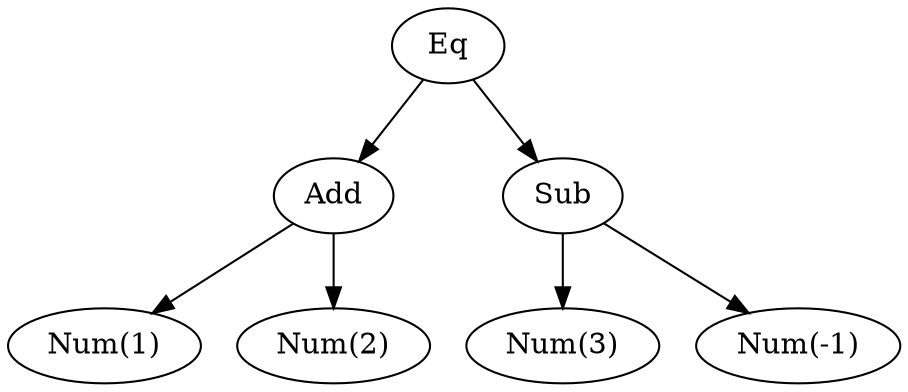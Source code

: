 digraph {
    one[label="Num(1)" class="value,disabled"]
    two[label="Num(2)" class="value,disabled"]
    add[label="Add" class="operator,disabled"]
    add -> one[class="disabled"]
    add -> two[class="disabled"]

    three[label="Num(3)" class="value"]
    negone[label="Num(-1)" class="value"]
    sub[label="Sub" class="operator"]
    sub -> three
    sub -> negone

    eq[label="Eq" class="operator,disabled"]
    eq -> add[class="disabled"]
    eq -> sub[class="disabled"]
}
